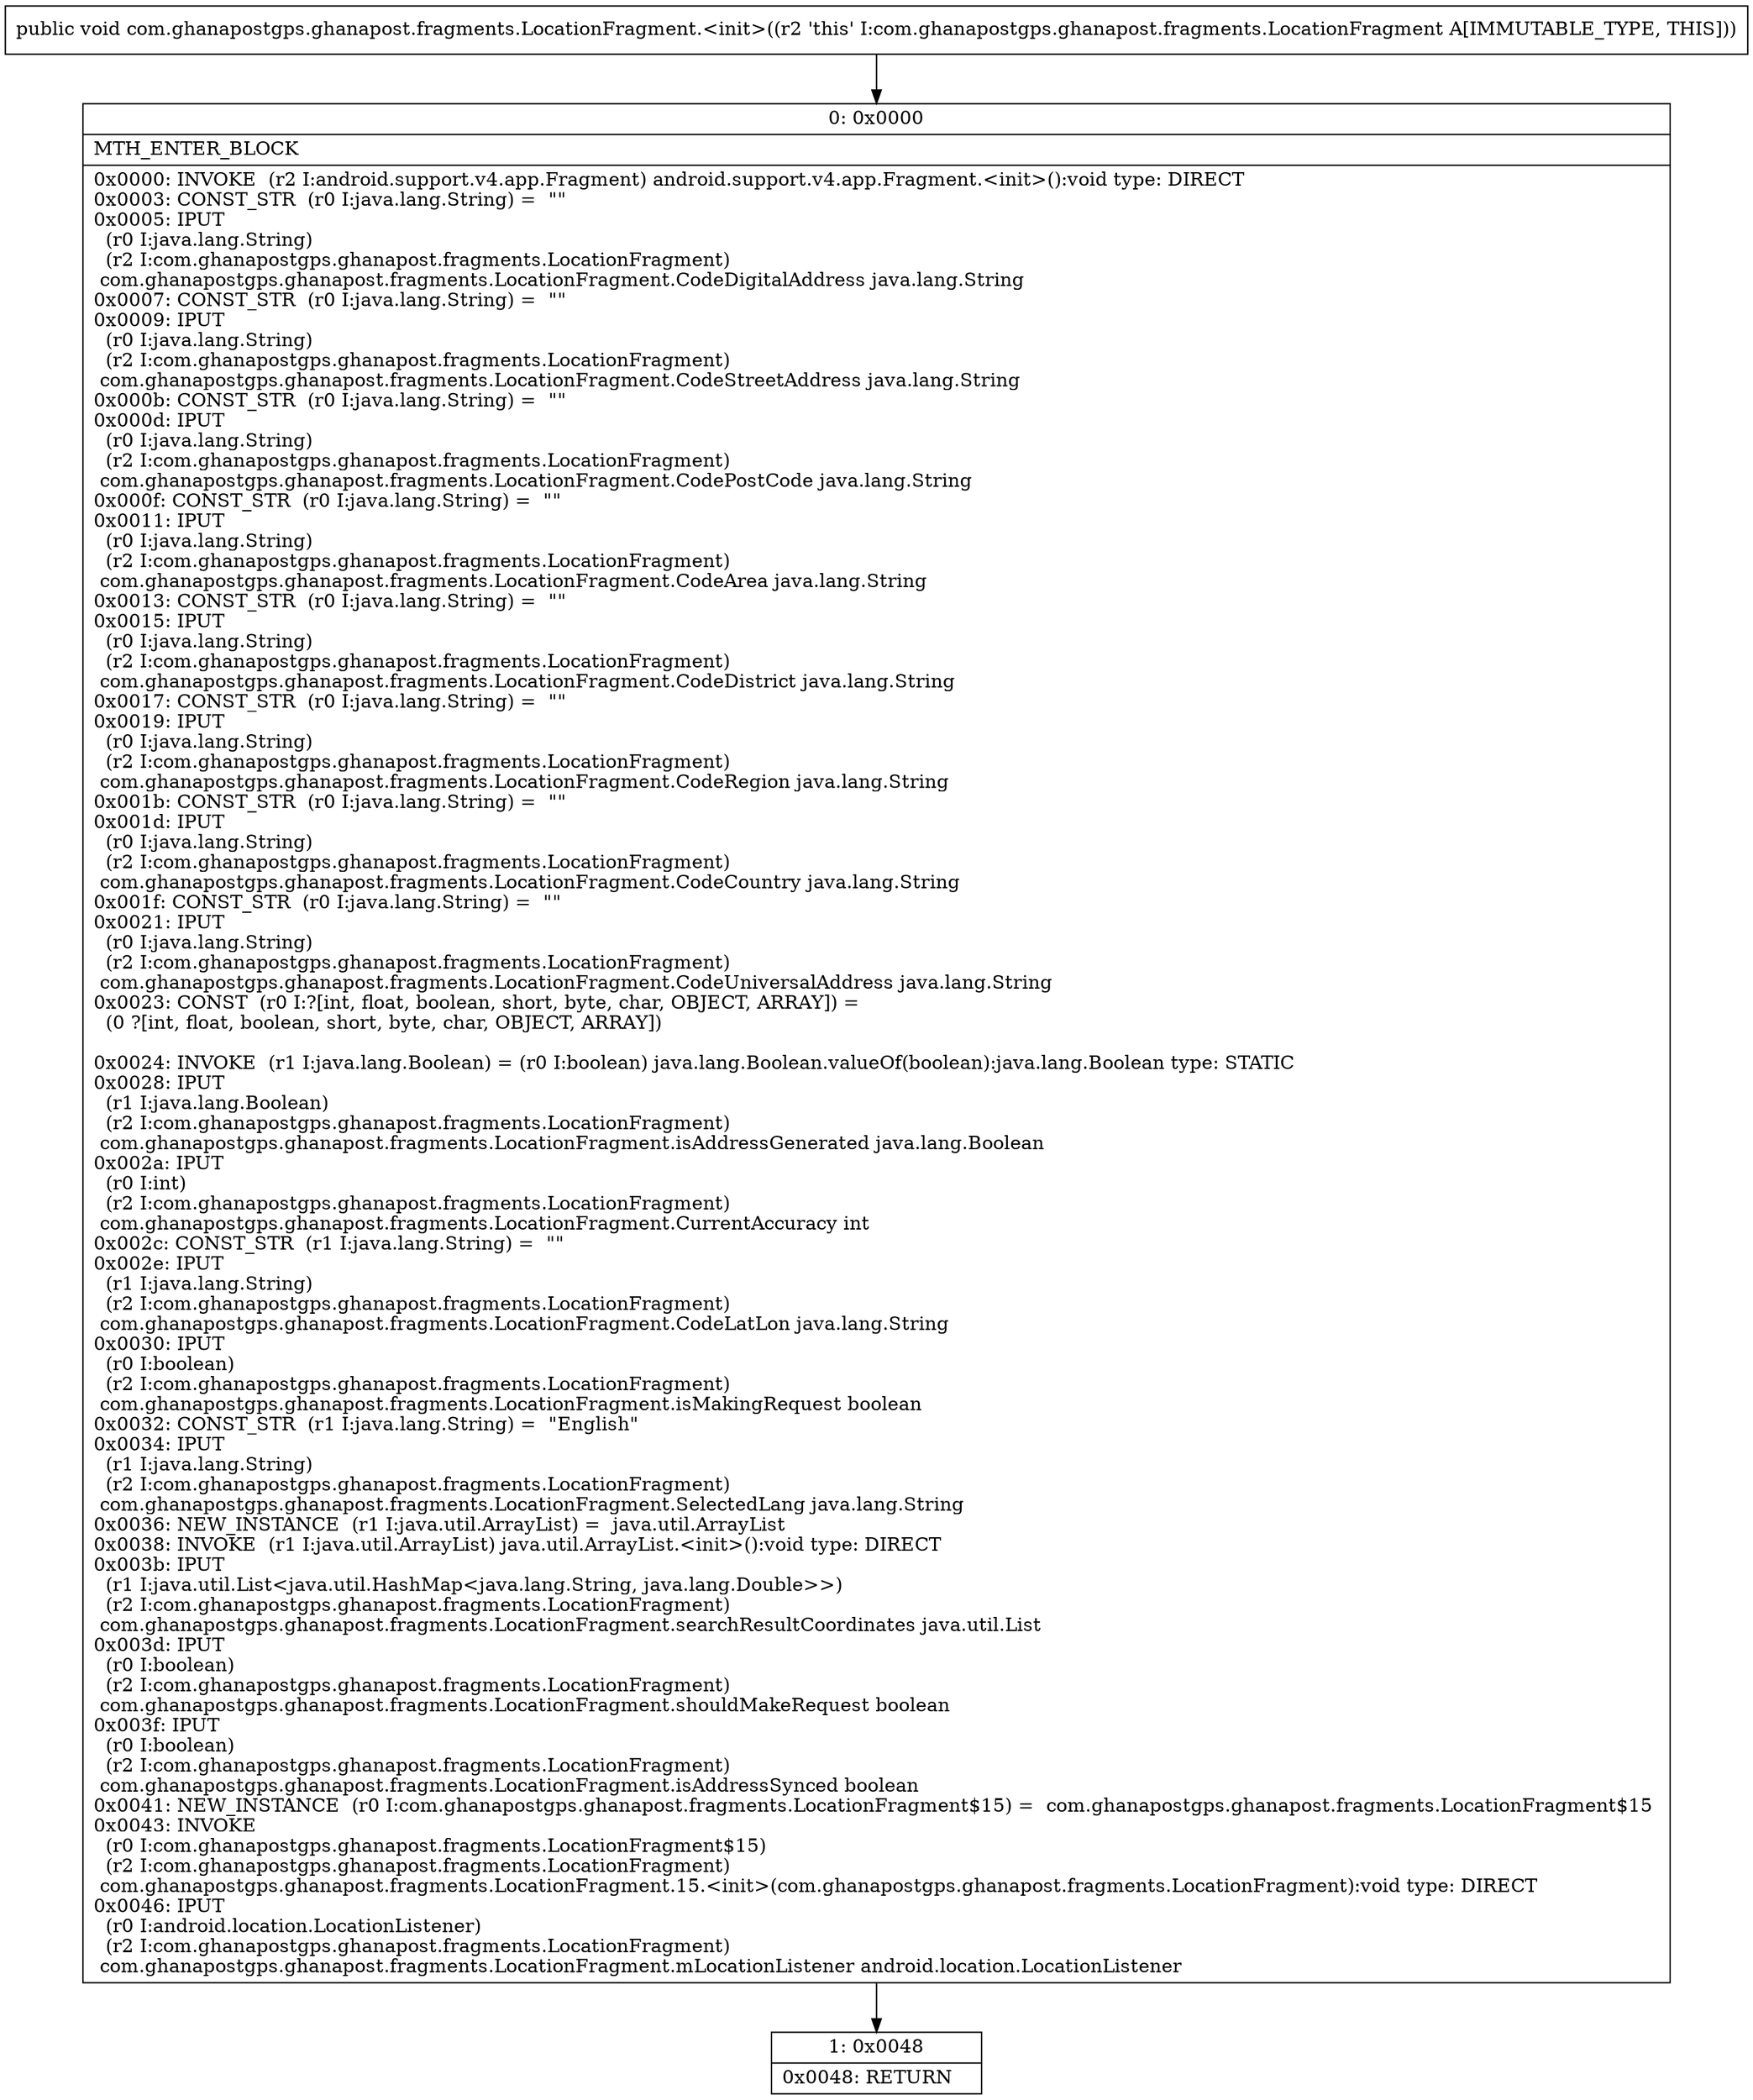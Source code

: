 digraph "CFG forcom.ghanapostgps.ghanapost.fragments.LocationFragment.\<init\>()V" {
Node_0 [shape=record,label="{0\:\ 0x0000|MTH_ENTER_BLOCK\l|0x0000: INVOKE  (r2 I:android.support.v4.app.Fragment) android.support.v4.app.Fragment.\<init\>():void type: DIRECT \l0x0003: CONST_STR  (r0 I:java.lang.String) =  \"\" \l0x0005: IPUT  \l  (r0 I:java.lang.String)\l  (r2 I:com.ghanapostgps.ghanapost.fragments.LocationFragment)\l com.ghanapostgps.ghanapost.fragments.LocationFragment.CodeDigitalAddress java.lang.String \l0x0007: CONST_STR  (r0 I:java.lang.String) =  \"\" \l0x0009: IPUT  \l  (r0 I:java.lang.String)\l  (r2 I:com.ghanapostgps.ghanapost.fragments.LocationFragment)\l com.ghanapostgps.ghanapost.fragments.LocationFragment.CodeStreetAddress java.lang.String \l0x000b: CONST_STR  (r0 I:java.lang.String) =  \"\" \l0x000d: IPUT  \l  (r0 I:java.lang.String)\l  (r2 I:com.ghanapostgps.ghanapost.fragments.LocationFragment)\l com.ghanapostgps.ghanapost.fragments.LocationFragment.CodePostCode java.lang.String \l0x000f: CONST_STR  (r0 I:java.lang.String) =  \"\" \l0x0011: IPUT  \l  (r0 I:java.lang.String)\l  (r2 I:com.ghanapostgps.ghanapost.fragments.LocationFragment)\l com.ghanapostgps.ghanapost.fragments.LocationFragment.CodeArea java.lang.String \l0x0013: CONST_STR  (r0 I:java.lang.String) =  \"\" \l0x0015: IPUT  \l  (r0 I:java.lang.String)\l  (r2 I:com.ghanapostgps.ghanapost.fragments.LocationFragment)\l com.ghanapostgps.ghanapost.fragments.LocationFragment.CodeDistrict java.lang.String \l0x0017: CONST_STR  (r0 I:java.lang.String) =  \"\" \l0x0019: IPUT  \l  (r0 I:java.lang.String)\l  (r2 I:com.ghanapostgps.ghanapost.fragments.LocationFragment)\l com.ghanapostgps.ghanapost.fragments.LocationFragment.CodeRegion java.lang.String \l0x001b: CONST_STR  (r0 I:java.lang.String) =  \"\" \l0x001d: IPUT  \l  (r0 I:java.lang.String)\l  (r2 I:com.ghanapostgps.ghanapost.fragments.LocationFragment)\l com.ghanapostgps.ghanapost.fragments.LocationFragment.CodeCountry java.lang.String \l0x001f: CONST_STR  (r0 I:java.lang.String) =  \"\" \l0x0021: IPUT  \l  (r0 I:java.lang.String)\l  (r2 I:com.ghanapostgps.ghanapost.fragments.LocationFragment)\l com.ghanapostgps.ghanapost.fragments.LocationFragment.CodeUniversalAddress java.lang.String \l0x0023: CONST  (r0 I:?[int, float, boolean, short, byte, char, OBJECT, ARRAY]) = \l  (0 ?[int, float, boolean, short, byte, char, OBJECT, ARRAY])\l \l0x0024: INVOKE  (r1 I:java.lang.Boolean) = (r0 I:boolean) java.lang.Boolean.valueOf(boolean):java.lang.Boolean type: STATIC \l0x0028: IPUT  \l  (r1 I:java.lang.Boolean)\l  (r2 I:com.ghanapostgps.ghanapost.fragments.LocationFragment)\l com.ghanapostgps.ghanapost.fragments.LocationFragment.isAddressGenerated java.lang.Boolean \l0x002a: IPUT  \l  (r0 I:int)\l  (r2 I:com.ghanapostgps.ghanapost.fragments.LocationFragment)\l com.ghanapostgps.ghanapost.fragments.LocationFragment.CurrentAccuracy int \l0x002c: CONST_STR  (r1 I:java.lang.String) =  \"\" \l0x002e: IPUT  \l  (r1 I:java.lang.String)\l  (r2 I:com.ghanapostgps.ghanapost.fragments.LocationFragment)\l com.ghanapostgps.ghanapost.fragments.LocationFragment.CodeLatLon java.lang.String \l0x0030: IPUT  \l  (r0 I:boolean)\l  (r2 I:com.ghanapostgps.ghanapost.fragments.LocationFragment)\l com.ghanapostgps.ghanapost.fragments.LocationFragment.isMakingRequest boolean \l0x0032: CONST_STR  (r1 I:java.lang.String) =  \"English\" \l0x0034: IPUT  \l  (r1 I:java.lang.String)\l  (r2 I:com.ghanapostgps.ghanapost.fragments.LocationFragment)\l com.ghanapostgps.ghanapost.fragments.LocationFragment.SelectedLang java.lang.String \l0x0036: NEW_INSTANCE  (r1 I:java.util.ArrayList) =  java.util.ArrayList \l0x0038: INVOKE  (r1 I:java.util.ArrayList) java.util.ArrayList.\<init\>():void type: DIRECT \l0x003b: IPUT  \l  (r1 I:java.util.List\<java.util.HashMap\<java.lang.String, java.lang.Double\>\>)\l  (r2 I:com.ghanapostgps.ghanapost.fragments.LocationFragment)\l com.ghanapostgps.ghanapost.fragments.LocationFragment.searchResultCoordinates java.util.List \l0x003d: IPUT  \l  (r0 I:boolean)\l  (r2 I:com.ghanapostgps.ghanapost.fragments.LocationFragment)\l com.ghanapostgps.ghanapost.fragments.LocationFragment.shouldMakeRequest boolean \l0x003f: IPUT  \l  (r0 I:boolean)\l  (r2 I:com.ghanapostgps.ghanapost.fragments.LocationFragment)\l com.ghanapostgps.ghanapost.fragments.LocationFragment.isAddressSynced boolean \l0x0041: NEW_INSTANCE  (r0 I:com.ghanapostgps.ghanapost.fragments.LocationFragment$15) =  com.ghanapostgps.ghanapost.fragments.LocationFragment$15 \l0x0043: INVOKE  \l  (r0 I:com.ghanapostgps.ghanapost.fragments.LocationFragment$15)\l  (r2 I:com.ghanapostgps.ghanapost.fragments.LocationFragment)\l com.ghanapostgps.ghanapost.fragments.LocationFragment.15.\<init\>(com.ghanapostgps.ghanapost.fragments.LocationFragment):void type: DIRECT \l0x0046: IPUT  \l  (r0 I:android.location.LocationListener)\l  (r2 I:com.ghanapostgps.ghanapost.fragments.LocationFragment)\l com.ghanapostgps.ghanapost.fragments.LocationFragment.mLocationListener android.location.LocationListener \l}"];
Node_1 [shape=record,label="{1\:\ 0x0048|0x0048: RETURN   \l}"];
MethodNode[shape=record,label="{public void com.ghanapostgps.ghanapost.fragments.LocationFragment.\<init\>((r2 'this' I:com.ghanapostgps.ghanapost.fragments.LocationFragment A[IMMUTABLE_TYPE, THIS])) }"];
MethodNode -> Node_0;
Node_0 -> Node_1;
}

